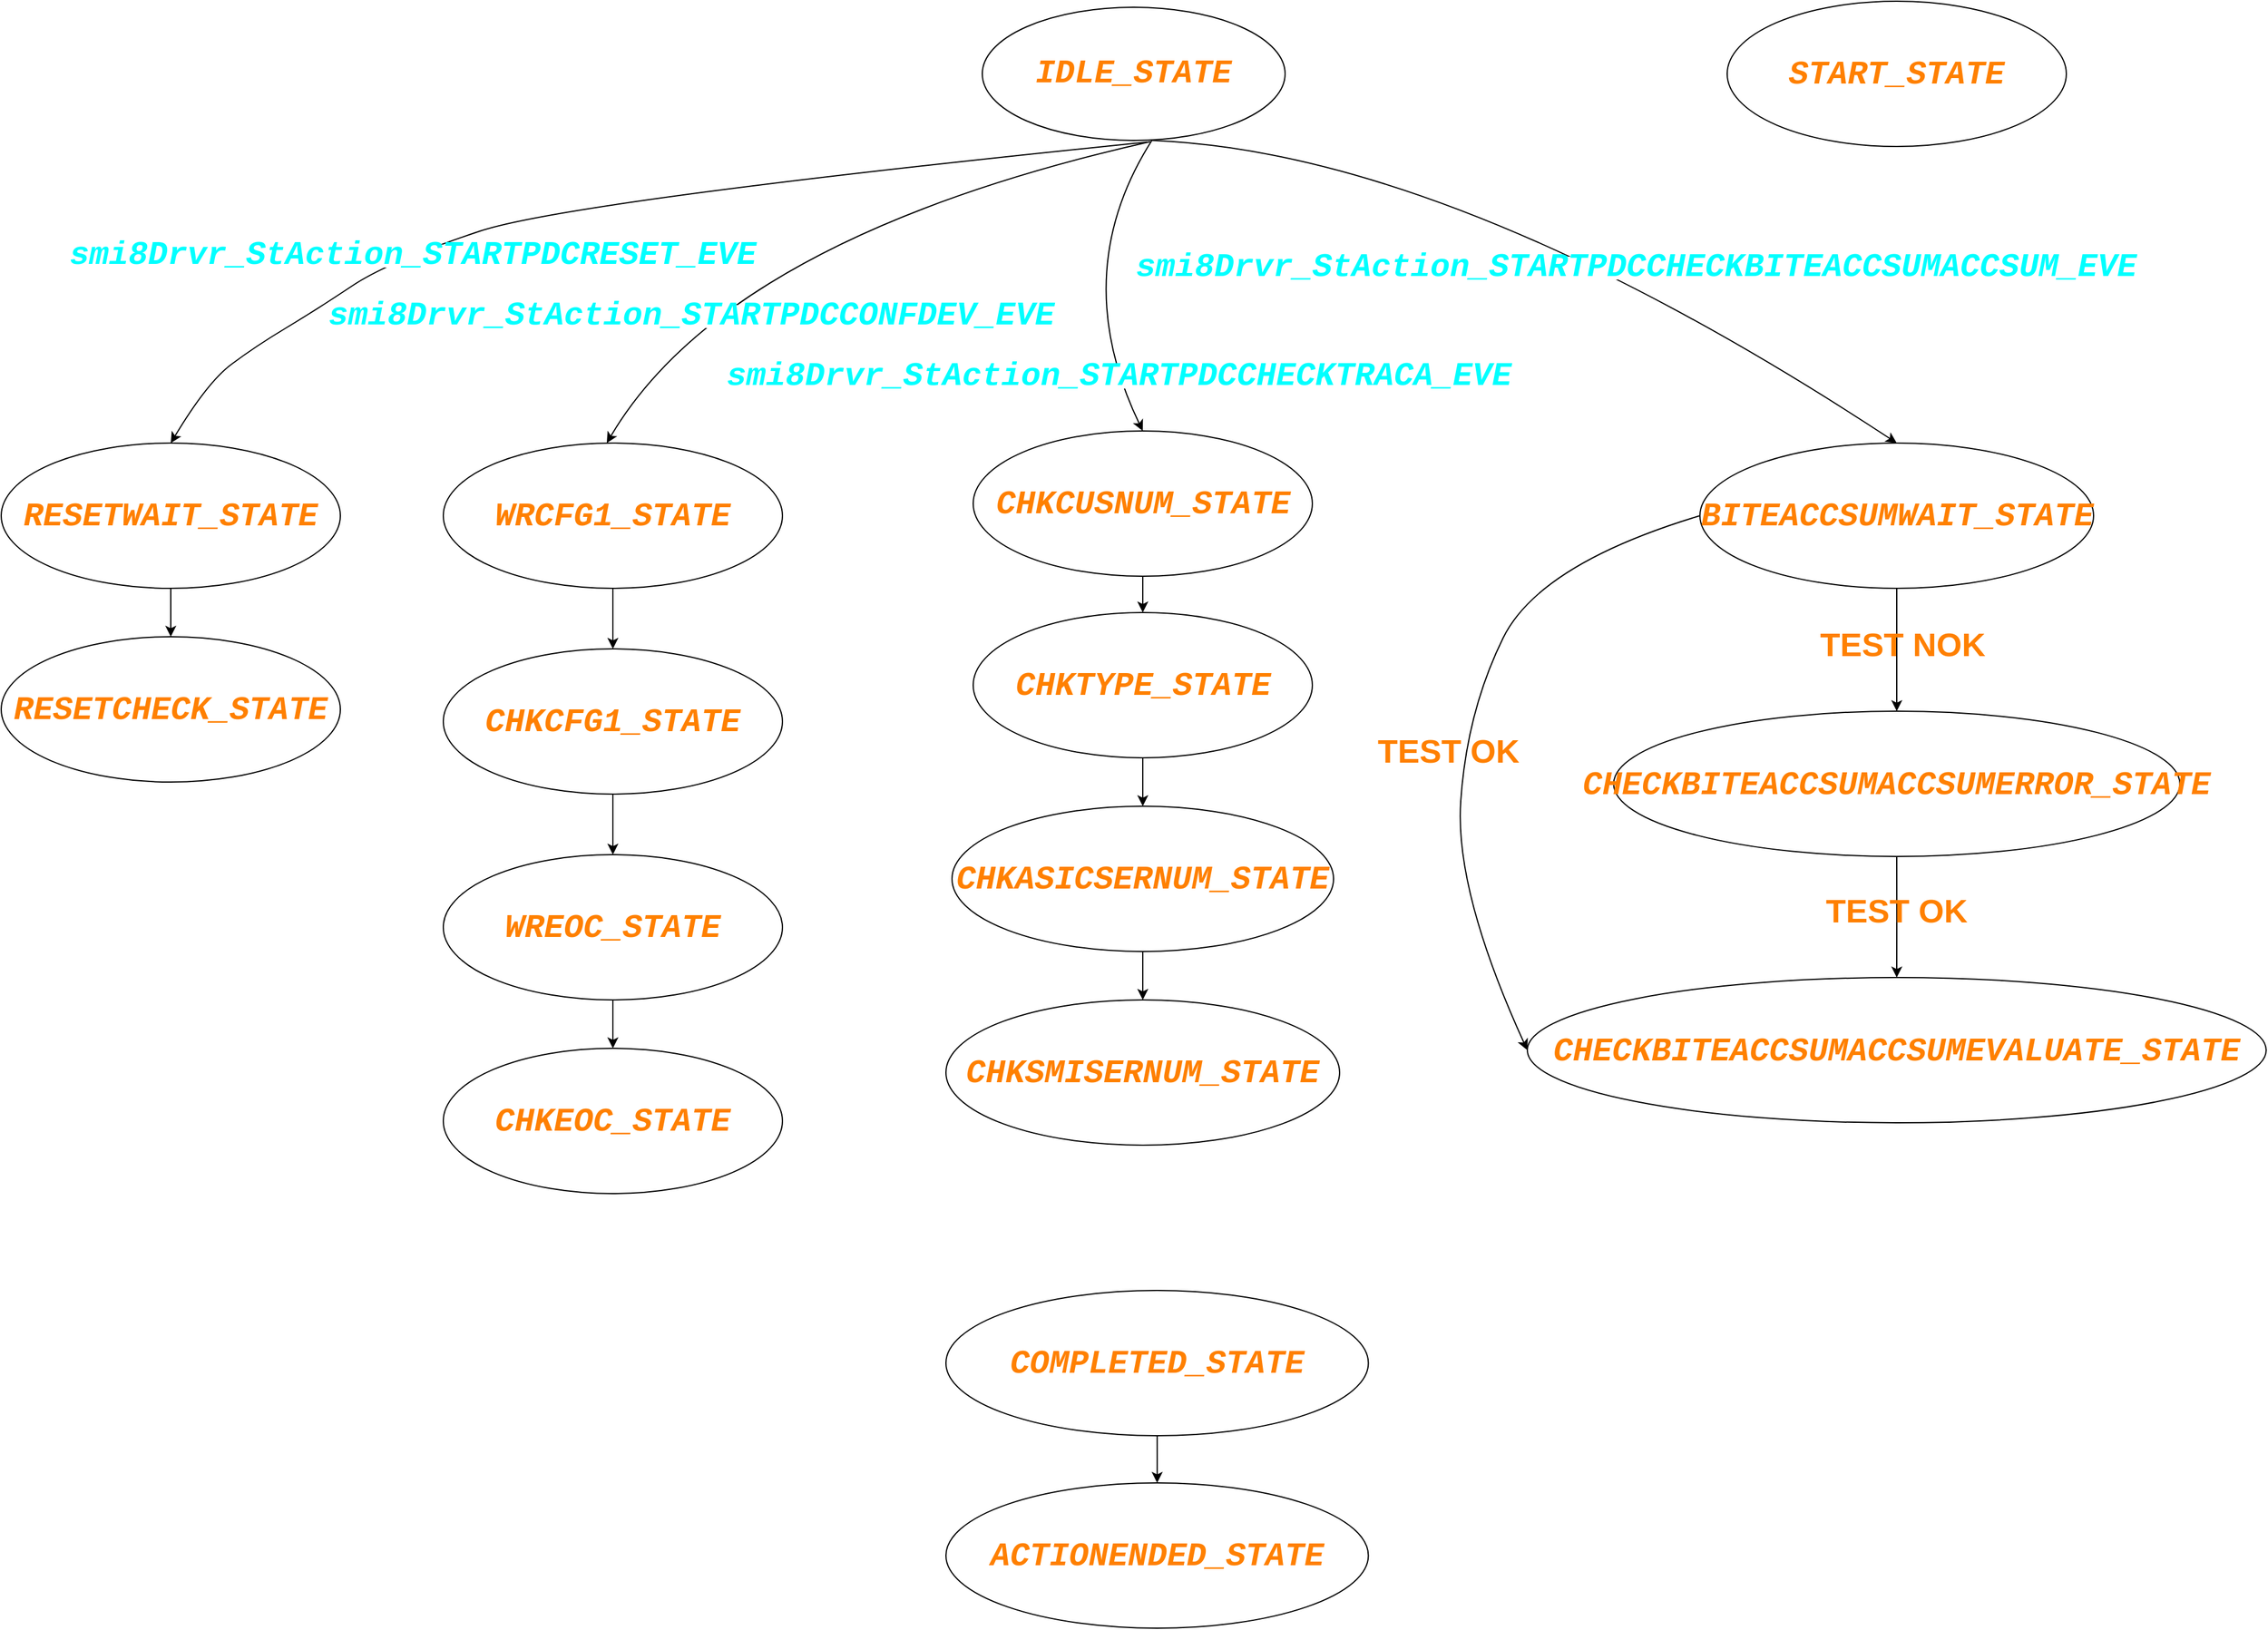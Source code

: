 <mxfile version="16.5.6" type="github">
  <diagram id="UPyzFVB5CWtIWvco0NpC" name="Page-1">
    <mxGraphModel dx="1873" dy="1213" grid="1" gridSize="10" guides="1" tooltips="1" connect="1" arrows="1" fold="1" page="1" pageScale="1" pageWidth="1169" pageHeight="827" math="0" shadow="0">
      <root>
        <mxCell id="0" />
        <mxCell id="1" parent="0" />
        <mxCell id="FuCtnfCme6ja_bBjiec3-1" value="&lt;p style=&quot;font-family: consolas, &amp;quot;courier new&amp;quot;, monospace; font-size: 27px; line-height: 19px;&quot;&gt;&lt;span style=&quot;font-style: italic; font-size: 27px;&quot;&gt;&lt;span style=&quot;font-size: 27px;&quot;&gt;&lt;font color=&quot;#ff8000&quot; style=&quot;font-size: 27px;&quot;&gt;IDLE_STATE&lt;/font&gt;&lt;/span&gt;&lt;/span&gt;&lt;/p&gt;" style="ellipse;whiteSpace=wrap;html=1;fontSize=27;fontStyle=1" vertex="1" parent="1">
          <mxGeometry x="850" y="40" width="250" height="110" as="geometry" />
        </mxCell>
        <mxCell id="FuCtnfCme6ja_bBjiec3-2" value="&lt;p style=&quot;line-height: 19px; font-size: 27px;&quot;&gt;&lt;font face=&quot;consolas, courier new, monospace&quot; style=&quot;font-size: 27px;&quot;&gt;&lt;span style=&quot;font-size: 27px;&quot;&gt;&lt;span style=&quot;font-size: 27px;&quot;&gt;&lt;i style=&quot;font-size: 27px;&quot;&gt;&lt;font color=&quot;#ff8000&quot; style=&quot;font-size: 27px;&quot;&gt;START_STATE&lt;/font&gt;&lt;/i&gt;&lt;/span&gt;&lt;/span&gt;&lt;/font&gt;&lt;br style=&quot;font-size: 27px;&quot;&gt;&lt;/p&gt;" style="ellipse;whiteSpace=wrap;html=1;fontSize=27;fontStyle=1" vertex="1" parent="1">
          <mxGeometry x="1465" y="35" width="280" height="120" as="geometry" />
        </mxCell>
        <mxCell id="FuCtnfCme6ja_bBjiec3-32" value="" style="edgeStyle=orthogonalEdgeStyle;rounded=0;orthogonalLoop=1;jettySize=auto;html=1;fontColor=#FF8000;fontSize=27;fontStyle=1" edge="1" parent="1" source="FuCtnfCme6ja_bBjiec3-3" target="FuCtnfCme6ja_bBjiec3-4">
          <mxGeometry relative="1" as="geometry" />
        </mxCell>
        <mxCell id="FuCtnfCme6ja_bBjiec3-3" value="&lt;p style=&quot;line-height: 19px; font-size: 27px;&quot;&gt;&lt;font face=&quot;consolas, courier new, monospace&quot; style=&quot;font-size: 27px;&quot;&gt;&lt;span style=&quot;font-size: 27px;&quot;&gt;&lt;span style=&quot;font-size: 27px;&quot;&gt;&lt;i style=&quot;font-size: 27px;&quot;&gt;&lt;font color=&quot;#ff8000&quot; style=&quot;font-size: 27px;&quot;&gt;RESETWAIT_STATE&lt;/font&gt;&lt;/i&gt;&lt;/span&gt;&lt;/span&gt;&lt;/font&gt;&lt;br style=&quot;font-size: 27px;&quot;&gt;&lt;/p&gt;" style="ellipse;whiteSpace=wrap;html=1;fontSize=27;fontStyle=1" vertex="1" parent="1">
          <mxGeometry x="40" y="400" width="280" height="120" as="geometry" />
        </mxCell>
        <mxCell id="FuCtnfCme6ja_bBjiec3-4" value="&lt;p style=&quot;line-height: 19px; font-size: 27px;&quot;&gt;&lt;font face=&quot;consolas, courier new, monospace&quot; style=&quot;font-size: 27px;&quot;&gt;&lt;span style=&quot;font-size: 27px;&quot;&gt;&lt;span style=&quot;font-size: 27px;&quot;&gt;&lt;i style=&quot;font-size: 27px;&quot;&gt;&lt;font color=&quot;#ff8000&quot; style=&quot;font-size: 27px;&quot;&gt;RESETCHECK_STATE&lt;/font&gt;&lt;/i&gt;&lt;/span&gt;&lt;/span&gt;&lt;/font&gt;&lt;br style=&quot;font-size: 27px;&quot;&gt;&lt;/p&gt;" style="ellipse;whiteSpace=wrap;html=1;fontSize=27;fontStyle=1" vertex="1" parent="1">
          <mxGeometry x="40" y="560" width="280" height="120" as="geometry" />
        </mxCell>
        <mxCell id="FuCtnfCme6ja_bBjiec3-41" value="" style="edgeStyle=orthogonalEdgeStyle;rounded=0;orthogonalLoop=1;jettySize=auto;html=1;fontColor=#FF8000;fontSize=27;fontStyle=1" edge="1" parent="1" source="FuCtnfCme6ja_bBjiec3-5" target="FuCtnfCme6ja_bBjiec3-6">
          <mxGeometry relative="1" as="geometry" />
        </mxCell>
        <mxCell id="FuCtnfCme6ja_bBjiec3-5" value="&lt;p style=&quot;line-height: 19px; font-size: 27px;&quot;&gt;&lt;font face=&quot;consolas, courier new, monospace&quot; style=&quot;font-size: 27px;&quot;&gt;&lt;span style=&quot;font-size: 27px;&quot;&gt;&lt;span style=&quot;font-size: 27px;&quot;&gt;&lt;i style=&quot;font-size: 27px;&quot;&gt;&lt;font color=&quot;#ff8000&quot; style=&quot;font-size: 27px;&quot;&gt;WRCFG1_STATE&lt;/font&gt;&lt;/i&gt;&lt;/span&gt;&lt;/span&gt;&lt;/font&gt;&lt;br style=&quot;font-size: 27px;&quot;&gt;&lt;/p&gt;" style="ellipse;whiteSpace=wrap;html=1;fontSize=27;fontStyle=1" vertex="1" parent="1">
          <mxGeometry x="405" y="400" width="280" height="120" as="geometry" />
        </mxCell>
        <mxCell id="FuCtnfCme6ja_bBjiec3-34" value="" style="edgeStyle=orthogonalEdgeStyle;rounded=0;orthogonalLoop=1;jettySize=auto;html=1;fontColor=#FF8000;fontSize=27;fontStyle=1" edge="1" parent="1" source="FuCtnfCme6ja_bBjiec3-6" target="FuCtnfCme6ja_bBjiec3-7">
          <mxGeometry relative="1" as="geometry" />
        </mxCell>
        <mxCell id="FuCtnfCme6ja_bBjiec3-6" value="&lt;p style=&quot;line-height: 19px; font-size: 27px;&quot;&gt;&lt;font face=&quot;consolas, courier new, monospace&quot; style=&quot;font-size: 27px;&quot;&gt;&lt;span style=&quot;font-size: 27px;&quot;&gt;&lt;span style=&quot;font-size: 27px;&quot;&gt;&lt;i style=&quot;font-size: 27px;&quot;&gt;&lt;font color=&quot;#ff8000&quot; style=&quot;font-size: 27px;&quot;&gt;CHKCFG1_STATE&lt;/font&gt;&lt;/i&gt;&lt;/span&gt;&lt;/span&gt;&lt;/font&gt;&lt;br style=&quot;font-size: 27px;&quot;&gt;&lt;/p&gt;" style="ellipse;whiteSpace=wrap;html=1;fontSize=27;fontStyle=1" vertex="1" parent="1">
          <mxGeometry x="405" y="570" width="280" height="120" as="geometry" />
        </mxCell>
        <mxCell id="FuCtnfCme6ja_bBjiec3-31" value="" style="edgeStyle=orthogonalEdgeStyle;rounded=0;orthogonalLoop=1;jettySize=auto;html=1;fontColor=#FF8000;fontSize=27;fontStyle=1" edge="1" parent="1" source="FuCtnfCme6ja_bBjiec3-7" target="FuCtnfCme6ja_bBjiec3-8">
          <mxGeometry relative="1" as="geometry" />
        </mxCell>
        <mxCell id="FuCtnfCme6ja_bBjiec3-7" value="&lt;p style=&quot;line-height: 19px; font-size: 27px;&quot;&gt;&lt;font face=&quot;consolas, courier new, monospace&quot; style=&quot;font-size: 27px;&quot;&gt;&lt;span style=&quot;font-size: 27px;&quot;&gt;&lt;span style=&quot;font-size: 27px;&quot;&gt;&lt;i style=&quot;font-size: 27px;&quot;&gt;&lt;font color=&quot;#ff8000&quot; style=&quot;font-size: 27px;&quot;&gt;WREOC_STATE&lt;/font&gt;&lt;/i&gt;&lt;/span&gt;&lt;/span&gt;&lt;/font&gt;&lt;br style=&quot;font-size: 27px;&quot;&gt;&lt;/p&gt;" style="ellipse;whiteSpace=wrap;html=1;fontSize=27;fontStyle=1" vertex="1" parent="1">
          <mxGeometry x="405" y="740" width="280" height="120" as="geometry" />
        </mxCell>
        <mxCell id="FuCtnfCme6ja_bBjiec3-8" value="&lt;p style=&quot;line-height: 19px; font-size: 27px;&quot;&gt;&lt;font face=&quot;consolas, courier new, monospace&quot; style=&quot;font-size: 27px;&quot;&gt;&lt;span style=&quot;font-size: 27px;&quot;&gt;&lt;span style=&quot;font-size: 27px;&quot;&gt;&lt;i style=&quot;font-size: 27px;&quot;&gt;&lt;font color=&quot;#ff8000&quot; style=&quot;font-size: 27px;&quot;&gt;CHKEOC_STATE&lt;/font&gt;&lt;/i&gt;&lt;/span&gt;&lt;/span&gt;&lt;/font&gt;&lt;br style=&quot;font-size: 27px;&quot;&gt;&lt;/p&gt;" style="ellipse;whiteSpace=wrap;html=1;fontSize=27;fontStyle=1" vertex="1" parent="1">
          <mxGeometry x="405" y="900" width="280" height="120" as="geometry" />
        </mxCell>
        <mxCell id="FuCtnfCme6ja_bBjiec3-30" value="" style="edgeStyle=orthogonalEdgeStyle;rounded=0;orthogonalLoop=1;jettySize=auto;html=1;fontColor=#FF8000;fontSize=27;fontStyle=1" edge="1" parent="1" source="FuCtnfCme6ja_bBjiec3-9" target="FuCtnfCme6ja_bBjiec3-10">
          <mxGeometry relative="1" as="geometry" />
        </mxCell>
        <mxCell id="FuCtnfCme6ja_bBjiec3-9" value="&lt;p style=&quot;line-height: 19px; font-size: 27px;&quot;&gt;&lt;font face=&quot;consolas, courier new, monospace&quot; style=&quot;font-size: 27px;&quot;&gt;&lt;span style=&quot;font-size: 27px;&quot;&gt;&lt;span style=&quot;font-size: 27px;&quot;&gt;&lt;i style=&quot;font-size: 27px;&quot;&gt;&lt;font color=&quot;#ff8000&quot; style=&quot;font-size: 27px;&quot;&gt;CHKCUSNUM_STATE&lt;/font&gt;&lt;/i&gt;&lt;/span&gt;&lt;/span&gt;&lt;/font&gt;&lt;br style=&quot;font-size: 27px;&quot;&gt;&lt;/p&gt;" style="ellipse;whiteSpace=wrap;html=1;fontSize=27;fontStyle=1" vertex="1" parent="1">
          <mxGeometry x="842.5" y="390" width="280" height="120" as="geometry" />
        </mxCell>
        <mxCell id="FuCtnfCme6ja_bBjiec3-29" value="" style="edgeStyle=orthogonalEdgeStyle;rounded=0;orthogonalLoop=1;jettySize=auto;html=1;fontColor=#FF8000;fontSize=27;fontStyle=1" edge="1" parent="1" source="FuCtnfCme6ja_bBjiec3-10" target="FuCtnfCme6ja_bBjiec3-11">
          <mxGeometry relative="1" as="geometry" />
        </mxCell>
        <mxCell id="FuCtnfCme6ja_bBjiec3-10" value="&lt;p style=&quot;line-height: 19px; font-size: 27px;&quot;&gt;&lt;font face=&quot;consolas, courier new, monospace&quot; style=&quot;font-size: 27px;&quot;&gt;&lt;span style=&quot;font-size: 27px;&quot;&gt;&lt;span style=&quot;font-size: 27px;&quot;&gt;&lt;i style=&quot;font-size: 27px;&quot;&gt;&lt;font color=&quot;#ff8000&quot; style=&quot;font-size: 27px;&quot;&gt;CHKTYPE_STATE&lt;/font&gt;&lt;/i&gt;&lt;/span&gt;&lt;/span&gt;&lt;/font&gt;&lt;br style=&quot;font-size: 27px;&quot;&gt;&lt;/p&gt;" style="ellipse;whiteSpace=wrap;html=1;fontSize=27;fontStyle=1" vertex="1" parent="1">
          <mxGeometry x="842.5" y="540" width="280" height="120" as="geometry" />
        </mxCell>
        <mxCell id="FuCtnfCme6ja_bBjiec3-28" value="" style="edgeStyle=orthogonalEdgeStyle;rounded=0;orthogonalLoop=1;jettySize=auto;html=1;fontColor=#FF8000;fontSize=27;fontStyle=1" edge="1" parent="1" source="FuCtnfCme6ja_bBjiec3-11" target="FuCtnfCme6ja_bBjiec3-12">
          <mxGeometry relative="1" as="geometry" />
        </mxCell>
        <mxCell id="FuCtnfCme6ja_bBjiec3-11" value="&lt;p style=&quot;line-height: 19px; font-size: 27px;&quot;&gt;&lt;font face=&quot;consolas, courier new, monospace&quot; style=&quot;font-size: 27px;&quot;&gt;&lt;span style=&quot;font-size: 27px;&quot;&gt;&lt;span style=&quot;font-size: 27px;&quot;&gt;&lt;i style=&quot;font-size: 27px;&quot;&gt;&lt;font color=&quot;#ff8000&quot; style=&quot;font-size: 27px;&quot;&gt;CHKASICSERNUM_STATE&lt;/font&gt;&lt;/i&gt;&lt;/span&gt;&lt;/span&gt;&lt;/font&gt;&lt;br style=&quot;font-size: 27px;&quot;&gt;&lt;/p&gt;" style="ellipse;whiteSpace=wrap;html=1;fontSize=27;fontStyle=1" vertex="1" parent="1">
          <mxGeometry x="825" y="700" width="315" height="120" as="geometry" />
        </mxCell>
        <mxCell id="FuCtnfCme6ja_bBjiec3-12" value="&lt;p style=&quot;line-height: 19px; font-size: 27px;&quot;&gt;&lt;font face=&quot;consolas, courier new, monospace&quot; style=&quot;font-size: 27px;&quot;&gt;&lt;span style=&quot;font-size: 27px;&quot;&gt;&lt;span style=&quot;font-size: 27px;&quot;&gt;&lt;i style=&quot;font-size: 27px;&quot;&gt;&lt;font color=&quot;#ff8000&quot; style=&quot;font-size: 27px;&quot;&gt;CHKSMISERNUM_STATE&lt;/font&gt;&lt;/i&gt;&lt;/span&gt;&lt;/span&gt;&lt;/font&gt;&lt;br style=&quot;font-size: 27px;&quot;&gt;&lt;/p&gt;" style="ellipse;whiteSpace=wrap;html=1;fontSize=27;fontStyle=1" vertex="1" parent="1">
          <mxGeometry x="820" y="860" width="325" height="120" as="geometry" />
        </mxCell>
        <mxCell id="FuCtnfCme6ja_bBjiec3-19" value="" style="edgeStyle=orthogonalEdgeStyle;rounded=0;orthogonalLoop=1;jettySize=auto;html=1;fontColor=#FF8000;fontSize=27;fontStyle=1" edge="1" parent="1" source="FuCtnfCme6ja_bBjiec3-13" target="FuCtnfCme6ja_bBjiec3-14">
          <mxGeometry relative="1" as="geometry" />
        </mxCell>
        <mxCell id="FuCtnfCme6ja_bBjiec3-13" value="&lt;p style=&quot;line-height: 19px; font-size: 27px;&quot;&gt;&lt;font face=&quot;consolas, courier new, monospace&quot; style=&quot;font-size: 27px;&quot;&gt;&lt;span style=&quot;font-size: 27px;&quot;&gt;&lt;span style=&quot;font-size: 27px;&quot;&gt;&lt;i style=&quot;font-size: 27px;&quot;&gt;&lt;font color=&quot;#ff8000&quot; style=&quot;font-size: 27px;&quot;&gt;BITEACCSUMWAIT_STATE&lt;/font&gt;&lt;/i&gt;&lt;/span&gt;&lt;/span&gt;&lt;/font&gt;&lt;br style=&quot;font-size: 27px;&quot;&gt;&lt;/p&gt;" style="ellipse;whiteSpace=wrap;html=1;fontSize=27;fontStyle=1" vertex="1" parent="1">
          <mxGeometry x="1442.5" y="400" width="325" height="120" as="geometry" />
        </mxCell>
        <mxCell id="FuCtnfCme6ja_bBjiec3-18" value="" style="edgeStyle=orthogonalEdgeStyle;rounded=0;orthogonalLoop=1;jettySize=auto;html=1;fontColor=#FF8000;fontSize=27;fontStyle=1" edge="1" parent="1" source="FuCtnfCme6ja_bBjiec3-14" target="FuCtnfCme6ja_bBjiec3-15">
          <mxGeometry relative="1" as="geometry" />
        </mxCell>
        <mxCell id="FuCtnfCme6ja_bBjiec3-14" value="&lt;p style=&quot;line-height: 19px; font-size: 27px;&quot;&gt;&lt;font face=&quot;consolas, courier new, monospace&quot; style=&quot;font-size: 27px;&quot;&gt;&lt;span style=&quot;font-size: 27px;&quot;&gt;&lt;span style=&quot;font-size: 27px;&quot;&gt;&lt;i style=&quot;font-size: 27px;&quot;&gt;&lt;font color=&quot;#ff8000&quot; style=&quot;font-size: 27px;&quot;&gt;CHECKBITEACCSUMACCSUMERROR_STATE&lt;/font&gt;&lt;/i&gt;&lt;/span&gt;&lt;/span&gt;&lt;/font&gt;&lt;br style=&quot;font-size: 27px;&quot;&gt;&lt;/p&gt;" style="ellipse;whiteSpace=wrap;html=1;fontSize=27;fontStyle=1" vertex="1" parent="1">
          <mxGeometry x="1371.25" y="621.5" width="467.5" height="120" as="geometry" />
        </mxCell>
        <mxCell id="FuCtnfCme6ja_bBjiec3-15" value="&lt;p style=&quot;line-height: 19px; font-size: 27px;&quot;&gt;&lt;font face=&quot;consolas, courier new, monospace&quot; style=&quot;font-size: 27px;&quot;&gt;&lt;span style=&quot;font-size: 27px;&quot;&gt;&lt;span style=&quot;font-size: 27px;&quot;&gt;&lt;i style=&quot;font-size: 27px;&quot;&gt;&lt;font color=&quot;#ff8000&quot; style=&quot;font-size: 27px;&quot;&gt;CHECKBITEACCSUMACCSUMEVALUATE_STATE&lt;/font&gt;&lt;/i&gt;&lt;/span&gt;&lt;/span&gt;&lt;/font&gt;&lt;br style=&quot;font-size: 27px;&quot;&gt;&lt;/p&gt;" style="ellipse;whiteSpace=wrap;html=1;fontSize=27;fontStyle=1" vertex="1" parent="1">
          <mxGeometry x="1300" y="841.5" width="610" height="120" as="geometry" />
        </mxCell>
        <mxCell id="FuCtnfCme6ja_bBjiec3-33" value="" style="edgeStyle=orthogonalEdgeStyle;rounded=0;orthogonalLoop=1;jettySize=auto;html=1;fontColor=#FF8000;fontSize=27;fontStyle=1" edge="1" parent="1" source="FuCtnfCme6ja_bBjiec3-16" target="FuCtnfCme6ja_bBjiec3-17">
          <mxGeometry relative="1" as="geometry" />
        </mxCell>
        <mxCell id="FuCtnfCme6ja_bBjiec3-16" value="&lt;p style=&quot;line-height: 19px; font-size: 27px;&quot;&gt;&lt;font face=&quot;consolas, courier new, monospace&quot; style=&quot;font-size: 27px;&quot;&gt;&lt;span style=&quot;font-size: 27px;&quot;&gt;&lt;span style=&quot;font-size: 27px;&quot;&gt;&lt;i style=&quot;font-size: 27px;&quot;&gt;&lt;font color=&quot;#ff8000&quot; style=&quot;font-size: 27px;&quot;&gt;COMPLETED_STATE&lt;/font&gt;&lt;/i&gt;&lt;/span&gt;&lt;/span&gt;&lt;/font&gt;&lt;br style=&quot;font-size: 27px;&quot;&gt;&lt;/p&gt;" style="ellipse;whiteSpace=wrap;html=1;fontSize=27;fontStyle=1" vertex="1" parent="1">
          <mxGeometry x="820.0" y="1100" width="348.75" height="120" as="geometry" />
        </mxCell>
        <mxCell id="FuCtnfCme6ja_bBjiec3-17" value="&lt;p style=&quot;line-height: 19px; font-size: 27px;&quot;&gt;&lt;font face=&quot;consolas, courier new, monospace&quot; style=&quot;font-size: 27px;&quot;&gt;&lt;span style=&quot;font-size: 27px;&quot;&gt;&lt;span style=&quot;font-size: 27px;&quot;&gt;&lt;i style=&quot;font-size: 27px;&quot;&gt;&lt;font color=&quot;#ff8000&quot; style=&quot;font-size: 27px;&quot;&gt;ACTIONENDED_STATE&lt;/font&gt;&lt;/i&gt;&lt;/span&gt;&lt;/span&gt;&lt;/font&gt;&lt;br style=&quot;font-size: 27px;&quot;&gt;&lt;/p&gt;" style="ellipse;whiteSpace=wrap;html=1;fontSize=27;fontStyle=1" vertex="1" parent="1">
          <mxGeometry x="820.0" y="1259" width="348.75" height="120" as="geometry" />
        </mxCell>
        <mxCell id="FuCtnfCme6ja_bBjiec3-22" value="" style="curved=1;endArrow=classic;html=1;rounded=0;fontColor=#FF8000;exitX=0;exitY=0.5;exitDx=0;exitDy=0;fontSize=27;fontStyle=1;entryX=0;entryY=0.5;entryDx=0;entryDy=0;" edge="1" parent="1" source="FuCtnfCme6ja_bBjiec3-13" target="FuCtnfCme6ja_bBjiec3-15">
          <mxGeometry width="50" height="50" relative="1" as="geometry">
            <mxPoint x="1430" y="623" as="sourcePoint" />
            <mxPoint x="1370" y="763" as="targetPoint" />
            <Array as="points">
              <mxPoint x="1310" y="500" />
              <mxPoint x="1250" y="622" />
              <mxPoint x="1240" y="770" />
            </Array>
          </mxGeometry>
        </mxCell>
        <mxCell id="FuCtnfCme6ja_bBjiec3-23" value="TEST OK" style="text;html=1;strokeColor=none;fillColor=none;align=center;verticalAlign=middle;whiteSpace=wrap;rounded=0;labelBackgroundColor=none;fontColor=#FF8000;fontSize=27;fontStyle=1" vertex="1" parent="1">
          <mxGeometry x="1160" y="640" width="150" height="30" as="geometry" />
        </mxCell>
        <mxCell id="FuCtnfCme6ja_bBjiec3-24" value="TEST OK" style="text;html=1;strokeColor=none;fillColor=none;align=center;verticalAlign=middle;whiteSpace=wrap;rounded=0;labelBackgroundColor=none;fontColor=#FF8000;fontSize=27;fontStyle=1" vertex="1" parent="1">
          <mxGeometry x="1520" y="771.5" width="170" height="30" as="geometry" />
        </mxCell>
        <mxCell id="FuCtnfCme6ja_bBjiec3-27" value="TEST NOK" style="text;html=1;strokeColor=none;fillColor=none;align=center;verticalAlign=middle;whiteSpace=wrap;rounded=0;labelBackgroundColor=none;fontColor=#FF8000;fontSize=27;fontStyle=1" vertex="1" parent="1">
          <mxGeometry x="1520" y="551.5" width="180" height="30" as="geometry" />
        </mxCell>
        <mxCell id="FuCtnfCme6ja_bBjiec3-35" value="" style="curved=1;endArrow=classic;html=1;rounded=0;fontColor=#FF8000;exitX=0.544;exitY=1.012;exitDx=0;exitDy=0;exitPerimeter=0;entryX=0.5;entryY=0;entryDx=0;entryDy=0;fontSize=27;fontStyle=1" edge="1" parent="1" source="FuCtnfCme6ja_bBjiec3-1" target="FuCtnfCme6ja_bBjiec3-3">
          <mxGeometry width="50" height="50" relative="1" as="geometry">
            <mxPoint x="190" y="440" as="sourcePoint" />
            <mxPoint x="170" y="350" as="targetPoint" />
            <Array as="points">
              <mxPoint x="510" y="200" />
              <mxPoint x="360" y="250" />
              <mxPoint x="300" y="290" />
              <mxPoint x="250" y="320" />
              <mxPoint x="210" y="350" />
            </Array>
          </mxGeometry>
        </mxCell>
        <mxCell id="FuCtnfCme6ja_bBjiec3-36" value="&lt;div style=&quot;font-family: consolas, &amp;quot;courier new&amp;quot;, monospace; font-size: 27px; line-height: 19px;&quot;&gt;&lt;span style=&quot;font-style: italic; font-size: 27px;&quot;&gt;smi8Drvr_StAction_STARTPDCRESET_EVE&lt;/span&gt;&lt;/div&gt;" style="text;html=1;strokeColor=none;fillColor=none;align=center;verticalAlign=middle;whiteSpace=wrap;rounded=0;labelBackgroundColor=default;fontColor=#00FFFF;fontStyle=1;fontSize=27;" vertex="1" parent="1">
          <mxGeometry x="230" y="230" width="300" height="30" as="geometry" />
        </mxCell>
        <mxCell id="FuCtnfCme6ja_bBjiec3-39" value="" style="curved=1;endArrow=classic;html=1;rounded=0;fontColor=#FF8000;exitX=0.555;exitY=1.009;exitDx=0;exitDy=0;exitPerimeter=0;entryX=0.482;entryY=0;entryDx=0;entryDy=0;entryPerimeter=0;fontSize=27;fontStyle=1" edge="1" parent="1" source="FuCtnfCme6ja_bBjiec3-1" target="FuCtnfCme6ja_bBjiec3-5">
          <mxGeometry width="50" height="50" relative="1" as="geometry">
            <mxPoint x="420" y="340" as="sourcePoint" />
            <mxPoint x="470" y="290" as="targetPoint" />
            <Array as="points">
              <mxPoint x="640" y="230" />
            </Array>
          </mxGeometry>
        </mxCell>
        <mxCell id="FuCtnfCme6ja_bBjiec3-40" value="&lt;div style=&quot;font-family: consolas, &amp;quot;courier new&amp;quot;, monospace; font-size: 27px; line-height: 19px;&quot;&gt;&lt;span style=&quot;font-style: italic; font-size: 27px;&quot;&gt;smi8Drvr_StAction_STARTPDCCONFDEV_EVE&lt;/span&gt;&lt;/div&gt;" style="text;html=1;strokeColor=none;fillColor=none;align=center;verticalAlign=middle;whiteSpace=wrap;rounded=0;labelBackgroundColor=default;fontColor=#00FFFF;fontStyle=1;fontSize=27;" vertex="1" parent="1">
          <mxGeometry x="450" y="280" width="320" height="30" as="geometry" />
        </mxCell>
        <mxCell id="FuCtnfCme6ja_bBjiec3-42" value="" style="curved=1;endArrow=classic;html=1;rounded=0;fontColor=#FF8000;entryX=0.5;entryY=0;entryDx=0;entryDy=0;fontSize=27;fontStyle=1" edge="1" parent="1" target="FuCtnfCme6ja_bBjiec3-9">
          <mxGeometry width="50" height="50" relative="1" as="geometry">
            <mxPoint x="990" y="150" as="sourcePoint" />
            <mxPoint x="820" y="360" as="targetPoint" />
            <Array as="points">
              <mxPoint x="920" y="260" />
            </Array>
          </mxGeometry>
        </mxCell>
        <mxCell id="FuCtnfCme6ja_bBjiec3-44" value="&lt;div style=&quot;font-family: consolas, &amp;quot;courier new&amp;quot;, monospace; font-size: 27px; line-height: 19px;&quot;&gt;&lt;div style=&quot;font-family: consolas, &amp;quot;courier new&amp;quot;, monospace; line-height: 19px; font-size: 27px;&quot;&gt;&lt;span style=&quot;font-style: italic; font-size: 27px;&quot;&gt;smi8Drvr_StAction_STARTPDCCHECKTRACA_EVE&lt;/span&gt;&lt;/div&gt;&lt;/div&gt;" style="text;html=1;strokeColor=none;fillColor=none;align=center;verticalAlign=middle;whiteSpace=wrap;rounded=0;labelBackgroundColor=default;fontColor=#00FFFF;fontStyle=1;fontSize=27;" vertex="1" parent="1">
          <mxGeometry x="802.5" y="330" width="320" height="30" as="geometry" />
        </mxCell>
        <mxCell id="FuCtnfCme6ja_bBjiec3-45" value="" style="curved=1;endArrow=classic;html=1;rounded=0;fontColor=#FF8000;entryX=0.5;entryY=0;entryDx=0;entryDy=0;fontSize=27;fontStyle=1" edge="1" parent="1" target="FuCtnfCme6ja_bBjiec3-13">
          <mxGeometry width="50" height="50" relative="1" as="geometry">
            <mxPoint x="990" y="150" as="sourcePoint" />
            <mxPoint x="1180" y="220" as="targetPoint" />
            <Array as="points">
              <mxPoint x="1240" y="160" />
            </Array>
          </mxGeometry>
        </mxCell>
        <mxCell id="FuCtnfCme6ja_bBjiec3-46" value="&lt;div style=&quot;font-family: consolas, &amp;quot;courier new&amp;quot;, monospace; font-size: 27px; line-height: 19px;&quot;&gt;&lt;div style=&quot;font-family: consolas, &amp;quot;courier new&amp;quot;, monospace; line-height: 19px; font-size: 27px;&quot;&gt;&lt;div style=&quot;font-family: consolas, &amp;quot;courier new&amp;quot;, monospace; line-height: 19px; font-size: 27px;&quot;&gt;&lt;span style=&quot;font-style: italic; font-size: 27px;&quot;&gt;smi8Drvr_StAction_STARTPDCCHECKBITEACCSUMACCSUM_EVE&lt;/span&gt;&lt;/div&gt;&lt;/div&gt;&lt;/div&gt;" style="text;html=1;strokeColor=none;fillColor=none;align=center;verticalAlign=middle;whiteSpace=wrap;rounded=0;labelBackgroundColor=default;fontColor=#00FFFF;fontStyle=1;fontSize=27;" vertex="1" parent="1">
          <mxGeometry x="1230" y="240" width="320" height="30" as="geometry" />
        </mxCell>
      </root>
    </mxGraphModel>
  </diagram>
</mxfile>
